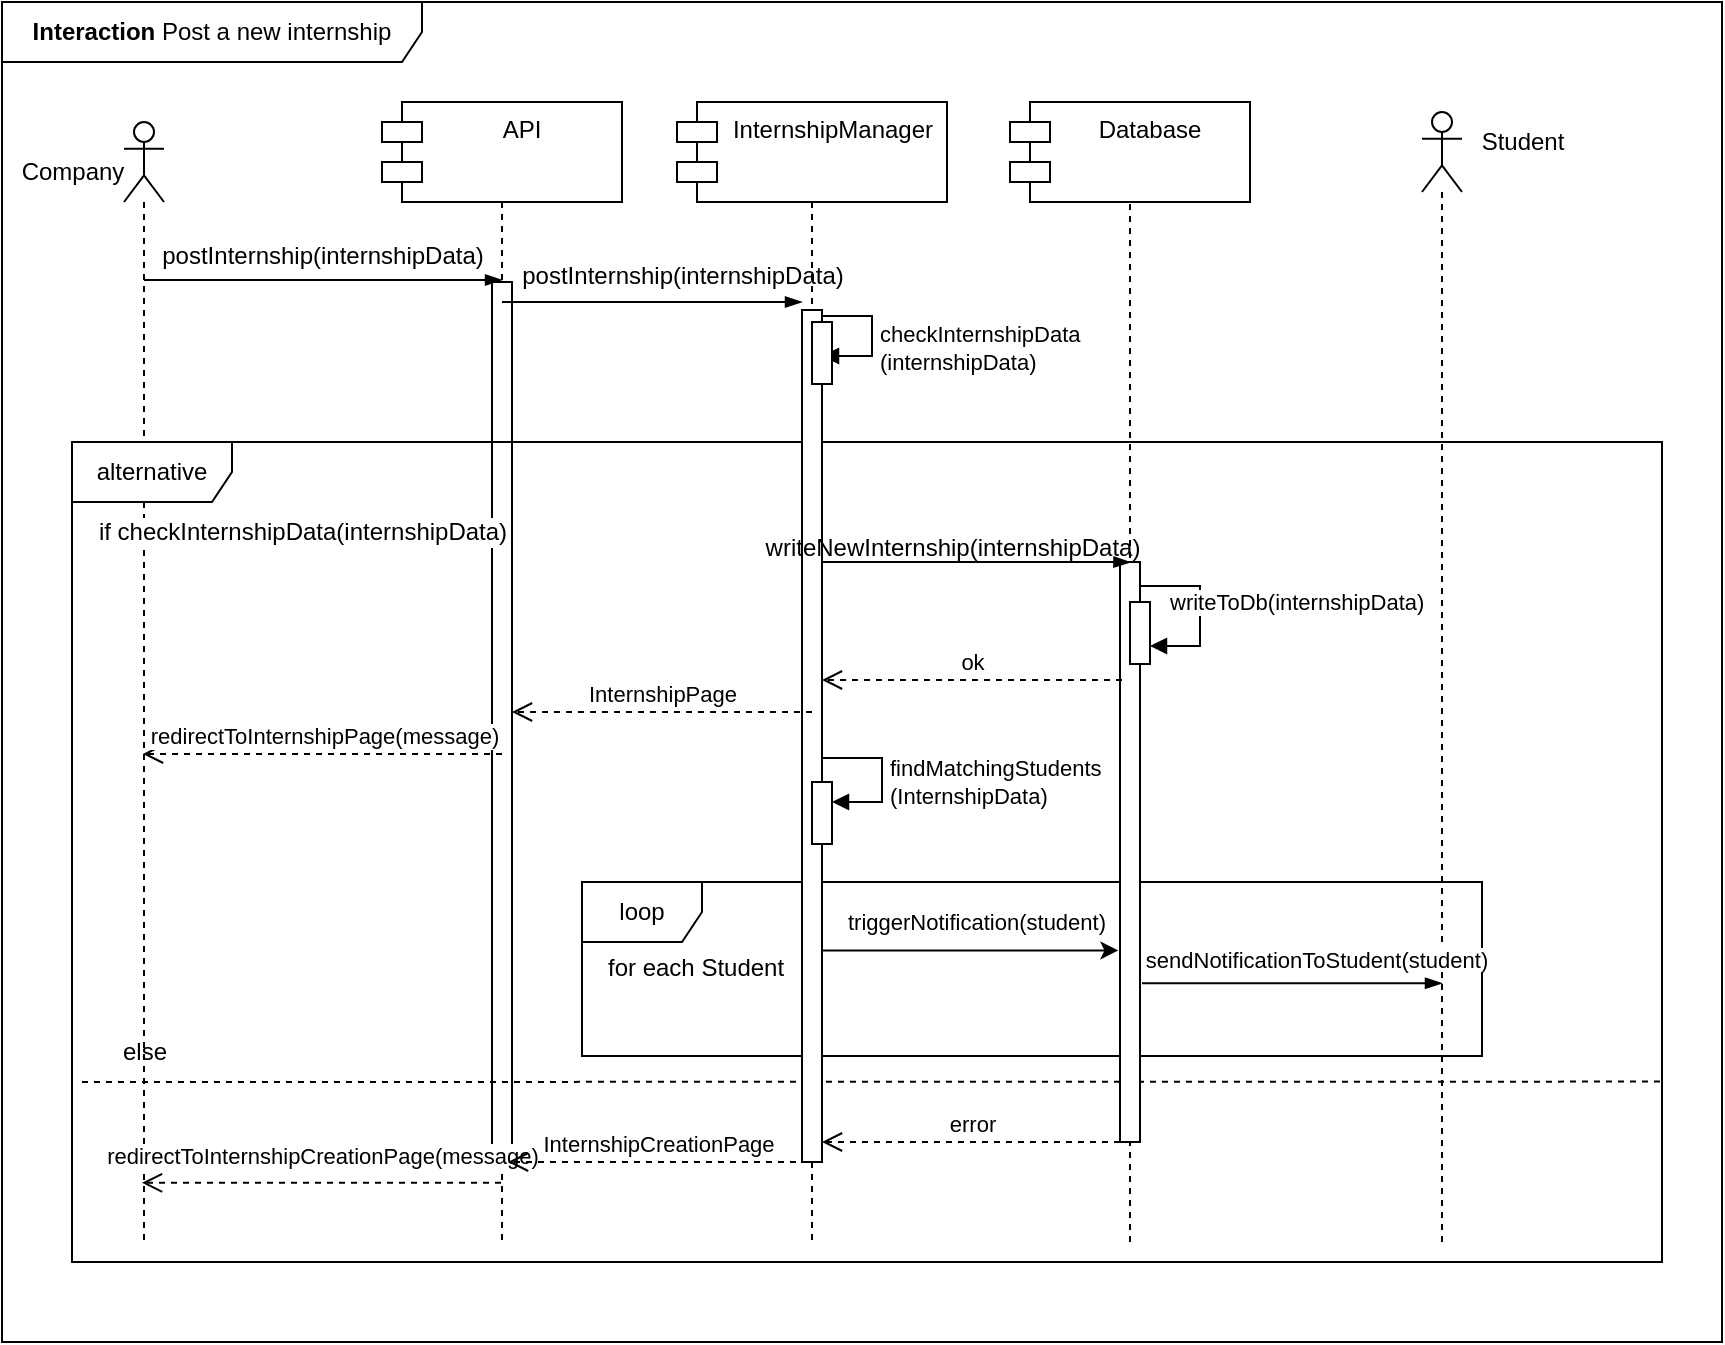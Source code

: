 <mxfile version="26.0.2">
  <diagram name="Page-1" id="2YBvvXClWsGukQMizWep">
    <mxGraphModel dx="1195" dy="1722" grid="1" gridSize="10" guides="1" tooltips="1" connect="1" arrows="1" fold="1" page="1" pageScale="1" pageWidth="850" pageHeight="1100" math="0" shadow="0">
      <root>
        <mxCell id="0" />
        <mxCell id="1" parent="0" />
        <mxCell id="CObYJEAy56xA2G8EUnc1-1" value="API" style="shape=umlLifeline;perimeter=lifelinePerimeter;whiteSpace=wrap;html=1;container=1;dropTarget=0;collapsible=0;recursiveResize=0;outlineConnect=0;portConstraint=eastwest;newEdgeStyle={&quot;edgeStyle&quot;:&quot;elbowEdgeStyle&quot;,&quot;elbow&quot;:&quot;vertical&quot;,&quot;curved&quot;:0,&quot;rounded&quot;:0};" parent="1" vertex="1">
          <mxGeometry x="260" y="40" width="100" height="560" as="geometry" />
        </mxCell>
        <mxCell id="vXKSp53bt_YOnUHlEbE3-1" value="" style="html=1;points=[[0,0,0,0,5],[0,1,0,0,-5],[1,0,0,0,5],[1,1,0,0,-5]];perimeter=orthogonalPerimeter;outlineConnect=0;targetShapes=umlLifeline;portConstraint=eastwest;newEdgeStyle={&quot;curved&quot;:0,&quot;rounded&quot;:0};" parent="CObYJEAy56xA2G8EUnc1-1" vertex="1">
          <mxGeometry x="45" y="80" width="10" height="440" as="geometry" />
        </mxCell>
        <mxCell id="CObYJEAy56xA2G8EUnc1-6" value="" style="shape=umlLifeline;perimeter=lifelinePerimeter;whiteSpace=wrap;html=1;container=1;dropTarget=0;collapsible=0;recursiveResize=0;outlineConnect=0;portConstraint=eastwest;newEdgeStyle={&quot;curved&quot;:0,&quot;rounded&quot;:0};participant=umlActor;" parent="1" vertex="1">
          <mxGeometry x="121" y="40" width="20" height="560" as="geometry" />
        </mxCell>
        <mxCell id="CObYJEAy56xA2G8EUnc1-7" value="Company" style="text;html=1;align=center;verticalAlign=middle;resizable=0;points=[];autosize=1;strokeColor=none;fillColor=none;" parent="1" vertex="1">
          <mxGeometry x="60" y="50" width="70" height="30" as="geometry" />
        </mxCell>
        <mxCell id="CObYJEAy56xA2G8EUnc1-9" value="postInternship(internshipData)" style="text;html=1;align=center;verticalAlign=middle;resizable=0;points=[];autosize=1;strokeColor=none;fillColor=none;" parent="1" vertex="1">
          <mxGeometry x="130" y="92" width="180" height="30" as="geometry" />
        </mxCell>
        <mxCell id="CObYJEAy56xA2G8EUnc1-14" value="alternative" style="shape=umlFrame;whiteSpace=wrap;html=1;pointerEvents=0;width=80;height=30;" parent="1" vertex="1">
          <mxGeometry x="95" y="200" width="795" height="410" as="geometry" />
        </mxCell>
        <mxCell id="CObYJEAy56xA2G8EUnc1-15" value="&lt;b&gt;Interaction&lt;/b&gt; Post a new internship" style="shape=umlFrame;whiteSpace=wrap;html=1;pointerEvents=0;width=210;height=30;" parent="1" vertex="1">
          <mxGeometry x="60" y="-20" width="860" height="670" as="geometry" />
        </mxCell>
        <mxCell id="CObYJEAy56xA2G8EUnc1-17" value="" style="endArrow=none;dashed=1;html=1;rounded=0;exitX=0.014;exitY=0.49;exitDx=0;exitDy=0;exitPerimeter=0;entryX=1;entryY=0.78;entryDx=0;entryDy=0;entryPerimeter=0;" parent="1" target="CObYJEAy56xA2G8EUnc1-14" edge="1">
          <mxGeometry width="50" height="50" relative="1" as="geometry">
            <mxPoint x="100.0" y="520" as="sourcePoint" />
            <mxPoint x="452.8" y="521" as="targetPoint" />
          </mxGeometry>
        </mxCell>
        <mxCell id="CObYJEAy56xA2G8EUnc1-19" value="else" style="text;html=1;align=center;verticalAlign=middle;resizable=0;points=[];autosize=1;strokeColor=none;fillColor=none;" parent="1" vertex="1">
          <mxGeometry x="106" y="490" width="50" height="30" as="geometry" />
        </mxCell>
        <mxCell id="CObYJEAy56xA2G8EUnc1-20" value="if checkInternshipData(internshipData)" style="text;html=1;align=center;verticalAlign=middle;resizable=0;points=[];autosize=1;strokeColor=none;fillColor=none;labelBackgroundColor=default;" parent="1" vertex="1">
          <mxGeometry x="95" y="230" width="230" height="30" as="geometry" />
        </mxCell>
        <mxCell id="CObYJEAy56xA2G8EUnc1-23" value="redirectToInternshipPage(message)" style="html=1;verticalAlign=bottom;endArrow=open;dashed=1;endSize=8;curved=0;rounded=0;" parent="1" edge="1">
          <mxGeometry x="-0.003" relative="1" as="geometry">
            <mxPoint x="310" y="356" as="sourcePoint" />
            <mxPoint x="130.447" y="356.0" as="targetPoint" />
            <mxPoint as="offset" />
          </mxGeometry>
        </mxCell>
        <mxCell id="CObYJEAy56xA2G8EUnc1-24" value="redirectToInternshipCreationPage(message)" style="html=1;verticalAlign=bottom;endArrow=open;dashed=1;endSize=8;curved=0;rounded=0;" parent="1" edge="1">
          <mxGeometry y="-4" relative="1" as="geometry">
            <mxPoint x="309.5" y="570.43" as="sourcePoint" />
            <mxPoint x="130" y="570.43" as="targetPoint" />
            <mxPoint as="offset" />
          </mxGeometry>
        </mxCell>
        <mxCell id="NZ4PiwcvvcB-_aY-qffc-1" value="loop" style="shape=umlFrame;whiteSpace=wrap;html=1;pointerEvents=0;" parent="1" vertex="1">
          <mxGeometry x="350" y="420" width="450" height="87" as="geometry" />
        </mxCell>
        <mxCell id="NZ4PiwcvvcB-_aY-qffc-2" value="" style="shape=umlLifeline;perimeter=lifelinePerimeter;whiteSpace=wrap;html=1;container=1;dropTarget=0;collapsible=0;recursiveResize=0;outlineConnect=0;portConstraint=eastwest;newEdgeStyle={&quot;curved&quot;:0,&quot;rounded&quot;:0};participant=umlActor;" parent="1" vertex="1">
          <mxGeometry x="770" y="35" width="20" height="565" as="geometry" />
        </mxCell>
        <mxCell id="NZ4PiwcvvcB-_aY-qffc-5" value="" style="edgeStyle=elbowEdgeStyle;fontSize=12;html=1;endArrow=blockThin;endFill=1;rounded=0;" parent="1" source="CObYJEAy56xA2G8EUnc1-6" target="YP4vQDsvqG0cvO2UIJ0I-17" edge="1">
          <mxGeometry width="160" relative="1" as="geometry">
            <mxPoint x="130" y="115" as="sourcePoint" />
            <mxPoint x="301.08" y="118.99" as="targetPoint" />
            <Array as="points">
              <mxPoint x="160" y="119" />
            </Array>
          </mxGeometry>
        </mxCell>
        <mxCell id="NZ4PiwcvvcB-_aY-qffc-13" value="Student" style="text;html=1;align=center;verticalAlign=middle;resizable=0;points=[];autosize=1;strokeColor=none;fillColor=none;" parent="1" vertex="1">
          <mxGeometry x="790" y="35" width="60" height="30" as="geometry" />
        </mxCell>
        <mxCell id="YP4vQDsvqG0cvO2UIJ0I-2" value="S&amp;amp;C" style="shape=umlLifeline;perimeter=lifelinePerimeter;whiteSpace=wrap;html=1;container=1;dropTarget=0;collapsible=0;recursiveResize=0;outlineConnect=0;portConstraint=eastwest;newEdgeStyle={&quot;edgeStyle&quot;:&quot;elbowEdgeStyle&quot;,&quot;elbow&quot;:&quot;vertical&quot;,&quot;curved&quot;:0,&quot;rounded&quot;:0};" parent="1" vertex="1">
          <mxGeometry x="415" y="40" width="100" height="560" as="geometry" />
        </mxCell>
        <mxCell id="YP4vQDsvqG0cvO2UIJ0I-3" value="" style="html=1;points=[[0,0,0,0,5],[0,1,0,0,-5],[1,0,0,0,5],[1,1,0,0,-5]];perimeter=orthogonalPerimeter;outlineConnect=0;targetShapes=umlLifeline;portConstraint=eastwest;newEdgeStyle={&quot;curved&quot;:0,&quot;rounded&quot;:0};" parent="YP4vQDsvqG0cvO2UIJ0I-2" vertex="1">
          <mxGeometry x="45" y="94" width="10" height="426" as="geometry" />
        </mxCell>
        <mxCell id="YP4vQDsvqG0cvO2UIJ0I-4" value="checkInternshipData&lt;div&gt;(internshipData)&lt;/div&gt;" style="html=1;align=left;spacingLeft=2;endArrow=block;rounded=0;edgeStyle=orthogonalEdgeStyle;curved=0;rounded=0;" parent="YP4vQDsvqG0cvO2UIJ0I-2" edge="1">
          <mxGeometry x="0.176" relative="1" as="geometry">
            <mxPoint x="55" y="97" as="sourcePoint" />
            <Array as="points">
              <mxPoint x="80" y="97" />
              <mxPoint x="80" y="117" />
            </Array>
            <mxPoint as="offset" />
            <mxPoint x="55.0" y="117.0" as="targetPoint" />
          </mxGeometry>
        </mxCell>
        <mxCell id="YP4vQDsvqG0cvO2UIJ0I-5" value="" style="html=1;points=[[0,0,0,0,5],[0,1,0,0,-5],[1,0,0,0,5],[1,1,0,0,-5]];perimeter=orthogonalPerimeter;outlineConnect=0;targetShapes=umlLifeline;portConstraint=eastwest;newEdgeStyle={&quot;curved&quot;:0,&quot;rounded&quot;:0};" parent="YP4vQDsvqG0cvO2UIJ0I-2" vertex="1">
          <mxGeometry x="50" y="330" width="10" height="31" as="geometry" />
        </mxCell>
        <mxCell id="YP4vQDsvqG0cvO2UIJ0I-18" value="" style="html=1;points=[[0,0,0,0,5],[0,1,0,0,-5],[1,0,0,0,5],[1,1,0,0,-5]];perimeter=orthogonalPerimeter;outlineConnect=0;targetShapes=umlLifeline;portConstraint=eastwest;newEdgeStyle={&quot;curved&quot;:0,&quot;rounded&quot;:0};" parent="YP4vQDsvqG0cvO2UIJ0I-2" vertex="1">
          <mxGeometry x="50" y="100" width="10" height="31" as="geometry" />
        </mxCell>
        <mxCell id="NZ4PiwcvvcB-_aY-qffc-10" value="" style="html=1;points=[[0,0,0,0,5],[0,1,0,0,-5],[1,0,0,0,5],[1,1,0,0,-5]];perimeter=orthogonalPerimeter;outlineConnect=0;targetShapes=umlLifeline;portConstraint=eastwest;newEdgeStyle={&quot;curved&quot;:0,&quot;rounded&quot;:0};" parent="YP4vQDsvqG0cvO2UIJ0I-2" vertex="1">
          <mxGeometry x="50" y="330" width="10" height="31" as="geometry" />
        </mxCell>
        <mxCell id="NZ4PiwcvvcB-_aY-qffc-11" value="findMatchingStudents&lt;div&gt;(InternshipData)&lt;/div&gt;" style="html=1;align=left;spacingLeft=2;endArrow=block;rounded=0;edgeStyle=orthogonalEdgeStyle;curved=0;rounded=0;" parent="YP4vQDsvqG0cvO2UIJ0I-2" edge="1">
          <mxGeometry x="0.176" relative="1" as="geometry">
            <mxPoint x="55" y="310" as="sourcePoint" />
            <Array as="points">
              <mxPoint x="55" y="318" />
              <mxPoint x="85" y="318" />
              <mxPoint x="85" y="340" />
            </Array>
            <mxPoint x="60" y="340" as="targetPoint" />
            <mxPoint as="offset" />
          </mxGeometry>
        </mxCell>
        <mxCell id="YP4vQDsvqG0cvO2UIJ0I-6" value="S&amp;amp;C" style="shape=umlLifeline;perimeter=lifelinePerimeter;whiteSpace=wrap;html=1;container=1;dropTarget=0;collapsible=0;recursiveResize=0;outlineConnect=0;portConstraint=eastwest;newEdgeStyle={&quot;edgeStyle&quot;:&quot;elbowEdgeStyle&quot;,&quot;elbow&quot;:&quot;vertical&quot;,&quot;curved&quot;:0,&quot;rounded&quot;:0};" parent="1" vertex="1">
          <mxGeometry x="574" y="35" width="100" height="565" as="geometry" />
        </mxCell>
        <mxCell id="YP4vQDsvqG0cvO2UIJ0I-7" value="" style="html=1;points=[[0,0,0,0,5],[0,1,0,0,-5],[1,0,0,0,5],[1,1,0,0,-5]];perimeter=orthogonalPerimeter;outlineConnect=0;targetShapes=umlLifeline;portConstraint=eastwest;newEdgeStyle={&quot;curved&quot;:0,&quot;rounded&quot;:0};" parent="YP4vQDsvqG0cvO2UIJ0I-6" vertex="1">
          <mxGeometry x="45" y="225" width="10" height="290" as="geometry" />
        </mxCell>
        <mxCell id="CObYJEAy56xA2G8EUnc1-21" value="" style="html=1;points=[[0,0,0,0,5],[0,1,0,0,-5],[1,0,0,0,5],[1,1,0,0,-5]];perimeter=orthogonalPerimeter;outlineConnect=0;targetShapes=umlLifeline;portConstraint=eastwest;newEdgeStyle={&quot;curved&quot;:0,&quot;rounded&quot;:0};direction=west;" parent="YP4vQDsvqG0cvO2UIJ0I-6" vertex="1">
          <mxGeometry x="50" y="245" width="10" height="31" as="geometry" />
        </mxCell>
        <mxCell id="CObYJEAy56xA2G8EUnc1-22" value="writeToDb(internshipData)" style="html=1;align=left;spacingLeft=2;endArrow=block;rounded=0;edgeStyle=orthogonalEdgeStyle;curved=0;rounded=0;" parent="YP4vQDsvqG0cvO2UIJ0I-6" edge="1">
          <mxGeometry x="-0.741" y="-8" relative="1" as="geometry">
            <mxPoint x="55" y="237" as="sourcePoint" />
            <Array as="points">
              <mxPoint x="85" y="267" />
            </Array>
            <mxPoint x="60" y="267.0" as="targetPoint" />
            <mxPoint as="offset" />
          </mxGeometry>
        </mxCell>
        <mxCell id="YP4vQDsvqG0cvO2UIJ0I-10" value="API" style="shape=module;align=left;spacingLeft=20;align=center;verticalAlign=top;whiteSpace=wrap;html=1;" parent="1" vertex="1">
          <mxGeometry x="250" y="30" width="120" height="50" as="geometry" />
        </mxCell>
        <mxCell id="YP4vQDsvqG0cvO2UIJ0I-11" value="InternshipManager" style="shape=module;align=left;spacingLeft=20;align=center;verticalAlign=top;whiteSpace=wrap;html=1;" parent="1" vertex="1">
          <mxGeometry x="397.5" y="30" width="135" height="50" as="geometry" />
        </mxCell>
        <mxCell id="YP4vQDsvqG0cvO2UIJ0I-12" value="" style="edgeStyle=elbowEdgeStyle;fontSize=12;html=1;endArrow=blockThin;endFill=1;rounded=0;" parent="1" edge="1">
          <mxGeometry width="160" relative="1" as="geometry">
            <mxPoint x="310" y="130" as="sourcePoint" />
            <mxPoint x="460" y="130" as="targetPoint" />
            <Array as="points">
              <mxPoint x="460" y="130" />
            </Array>
          </mxGeometry>
        </mxCell>
        <mxCell id="YP4vQDsvqG0cvO2UIJ0I-13" value="" style="edgeStyle=elbowEdgeStyle;fontSize=12;html=1;endArrow=blockThin;endFill=1;rounded=0;exitX=0.006;exitY=0.729;exitDx=0;exitDy=0;exitPerimeter=0;" parent="1" edge="1">
          <mxGeometry width="160" relative="1" as="geometry">
            <mxPoint x="470.0" y="260" as="sourcePoint" />
            <mxPoint x="624.22" y="260.13" as="targetPoint" />
            <Array as="points">
              <mxPoint x="614.22" y="260.13" />
            </Array>
          </mxGeometry>
        </mxCell>
        <mxCell id="YP4vQDsvqG0cvO2UIJ0I-14" value="Database" style="shape=module;align=left;spacingLeft=20;align=center;verticalAlign=top;whiteSpace=wrap;html=1;" parent="1" vertex="1">
          <mxGeometry x="564" y="30" width="120" height="50" as="geometry" />
        </mxCell>
        <mxCell id="YP4vQDsvqG0cvO2UIJ0I-16" value="" style="edgeStyle=elbowEdgeStyle;fontSize=12;html=1;endArrow=blockThin;endFill=1;rounded=0;" parent="1" edge="1">
          <mxGeometry width="160" relative="1" as="geometry">
            <mxPoint x="630" y="470.64" as="sourcePoint" />
            <mxPoint x="780" y="470.64" as="targetPoint" />
            <Array as="points">
              <mxPoint x="770" y="470.64" />
            </Array>
          </mxGeometry>
        </mxCell>
        <mxCell id="YP4vQDsvqG0cvO2UIJ0I-17" value="postInternship(internshipData)" style="text;html=1;align=center;verticalAlign=middle;resizable=0;points=[];autosize=1;strokeColor=none;fillColor=none;" parent="1" vertex="1">
          <mxGeometry x="310" y="102" width="180" height="30" as="geometry" />
        </mxCell>
        <mxCell id="YP4vQDsvqG0cvO2UIJ0I-23" value="writeNewInternship(internshipData)" style="text;html=1;align=center;verticalAlign=middle;resizable=0;points=[];autosize=1;strokeColor=none;fillColor=none;" parent="1" vertex="1">
          <mxGeometry x="425" y="238" width="220" height="30" as="geometry" />
        </mxCell>
        <mxCell id="YP4vQDsvqG0cvO2UIJ0I-24" value="&lt;span style=&quot;font-size: 11px; background-color: rgb(255, 255, 255);&quot;&gt;sendNotificationToStudent(student)&lt;/span&gt;" style="text;html=1;align=center;verticalAlign=middle;resizable=0;points=[];autosize=1;strokeColor=none;fillColor=none;" parent="1" vertex="1">
          <mxGeometry x="622" y="444" width="190" height="30" as="geometry" />
        </mxCell>
        <mxCell id="YP4vQDsvqG0cvO2UIJ0I-25" value="ok" style="html=1;verticalAlign=bottom;endArrow=open;dashed=1;endSize=8;curved=0;rounded=0;" parent="1" edge="1">
          <mxGeometry x="-0.003" relative="1" as="geometry">
            <mxPoint x="620" y="319" as="sourcePoint" />
            <mxPoint x="470" y="319" as="targetPoint" />
            <mxPoint as="offset" />
          </mxGeometry>
        </mxCell>
        <mxCell id="YP4vQDsvqG0cvO2UIJ0I-26" value="InternshipPage" style="html=1;verticalAlign=bottom;endArrow=open;dashed=1;endSize=8;curved=0;rounded=0;" parent="1" edge="1">
          <mxGeometry x="-0.003" relative="1" as="geometry">
            <mxPoint x="465" y="335" as="sourcePoint" />
            <mxPoint x="315" y="335" as="targetPoint" />
            <mxPoint as="offset" />
          </mxGeometry>
        </mxCell>
        <mxCell id="YP4vQDsvqG0cvO2UIJ0I-27" value="InternshipCreationPage" style="html=1;verticalAlign=bottom;endArrow=open;dashed=1;endSize=8;curved=0;rounded=0;" parent="1" edge="1">
          <mxGeometry x="-0.003" relative="1" as="geometry">
            <mxPoint x="463" y="560" as="sourcePoint" />
            <mxPoint x="313" y="560" as="targetPoint" />
            <mxPoint as="offset" />
          </mxGeometry>
        </mxCell>
        <mxCell id="YP4vQDsvqG0cvO2UIJ0I-28" value="error" style="html=1;verticalAlign=bottom;endArrow=open;dashed=1;endSize=8;curved=0;rounded=0;" parent="1" edge="1">
          <mxGeometry x="-0.003" relative="1" as="geometry">
            <mxPoint x="619" y="550" as="sourcePoint" />
            <mxPoint x="470" y="550" as="targetPoint" />
            <mxPoint as="offset" />
          </mxGeometry>
        </mxCell>
        <mxCell id="NZ4PiwcvvcB-_aY-qffc-12" value="for each Student" style="text;whiteSpace=wrap;html=1;" parent="1" vertex="1">
          <mxGeometry x="361" y="448.5" width="100" height="30" as="geometry" />
        </mxCell>
        <mxCell id="YP4vQDsvqG0cvO2UIJ0I-29" value="&lt;span style=&quot;font-size: 11px; background-color: rgb(255, 255, 255);&quot;&gt;triggerNotification(student)&lt;/span&gt;" style="text;html=1;align=center;verticalAlign=middle;resizable=0;points=[];autosize=1;strokeColor=none;fillColor=none;" parent="1" vertex="1">
          <mxGeometry x="472" y="425" width="150" height="30" as="geometry" />
        </mxCell>
        <mxCell id="YP4vQDsvqG0cvO2UIJ0I-30" value="" style="endArrow=classic;html=1;rounded=0;entryX=1.02;entryY=1.141;entryDx=0;entryDy=0;entryPerimeter=0;" parent="1" edge="1">
          <mxGeometry width="50" height="50" relative="1" as="geometry">
            <mxPoint x="470.389" y="454.23" as="sourcePoint" />
            <mxPoint x="618.2" y="454.23" as="targetPoint" />
          </mxGeometry>
        </mxCell>
      </root>
    </mxGraphModel>
  </diagram>
</mxfile>
